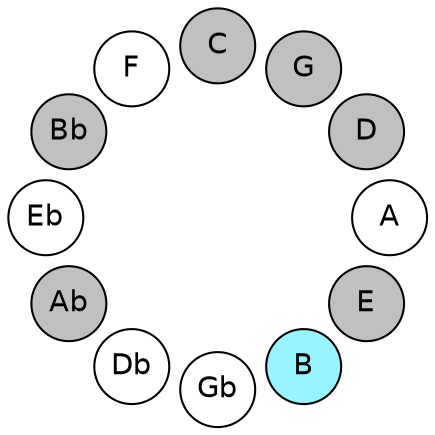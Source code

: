 
graph {

layout = circo;
mindist = .1

node [shape = circle, fontname = Helvetica, margin = 0, style = filled]
edge [style=invis]

subgraph 1 {
	E -- B -- Gb -- Db -- Ab -- Eb -- Bb -- F -- C -- G -- D -- A -- E
}

E [fillcolor = gray];
B [fillcolor = cadetblue1];
Gb [fillcolor = white];
Db [fillcolor = white];
Ab [fillcolor = gray];
Eb [fillcolor = white];
Bb [fillcolor = gray];
F [fillcolor = white];
C [fillcolor = gray];
G [fillcolor = gray];
D [fillcolor = gray];
A [fillcolor = white];
}
